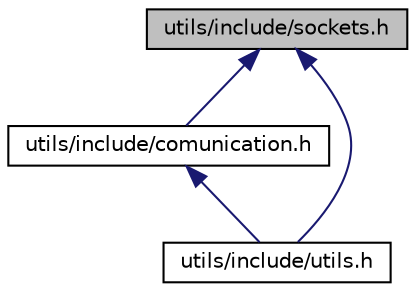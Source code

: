 digraph "utils/include/sockets.h"
{
 // LATEX_PDF_SIZE
  edge [fontname="Helvetica",fontsize="10",labelfontname="Helvetica",labelfontsize="10"];
  node [fontname="Helvetica",fontsize="10",shape=record];
  Node1 [label="utils/include/sockets.h",height=0.2,width=0.4,color="black", fillcolor="grey75", style="filled", fontcolor="black",tooltip="Socket Connection Functions."];
  Node1 -> Node2 [dir="back",color="midnightblue",fontsize="10",style="solid",fontname="Helvetica"];
  Node2 [label="utils/include/comunication.h",height=0.2,width=0.4,color="black", fillcolor="white", style="filled",URL="$comunication_8h_source.html",tooltip=" "];
  Node2 -> Node3 [dir="back",color="midnightblue",fontsize="10",style="solid",fontname="Helvetica"];
  Node3 [label="utils/include/utils.h",height=0.2,width=0.4,color="black", fillcolor="white", style="filled",URL="$utils_8h_source.html",tooltip=" "];
  Node1 -> Node3 [dir="back",color="midnightblue",fontsize="10",style="solid",fontname="Helvetica"];
}
